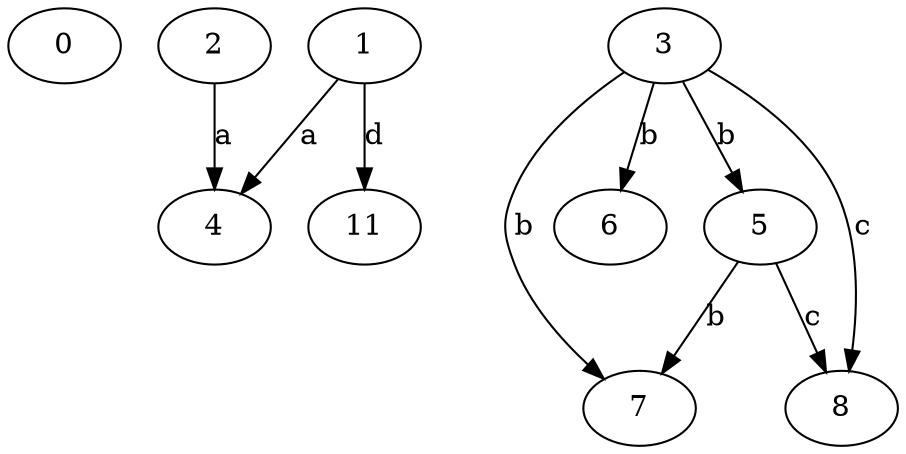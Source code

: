 strict digraph  {
0;
2;
3;
4;
5;
6;
1;
7;
8;
11;
2 -> 4  [label=a];
3 -> 5  [label=b];
3 -> 6  [label=b];
3 -> 7  [label=b];
3 -> 8  [label=c];
5 -> 7  [label=b];
5 -> 8  [label=c];
1 -> 4  [label=a];
1 -> 11  [label=d];
}
